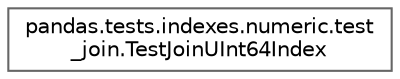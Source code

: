 digraph "Graphical Class Hierarchy"
{
 // LATEX_PDF_SIZE
  bgcolor="transparent";
  edge [fontname=Helvetica,fontsize=10,labelfontname=Helvetica,labelfontsize=10];
  node [fontname=Helvetica,fontsize=10,shape=box,height=0.2,width=0.4];
  rankdir="LR";
  Node0 [id="Node000000",label="pandas.tests.indexes.numeric.test\l_join.TestJoinUInt64Index",height=0.2,width=0.4,color="grey40", fillcolor="white", style="filled",URL="$dc/d33/classpandas_1_1tests_1_1indexes_1_1numeric_1_1test__join_1_1TestJoinUInt64Index.html",tooltip=" "];
}
